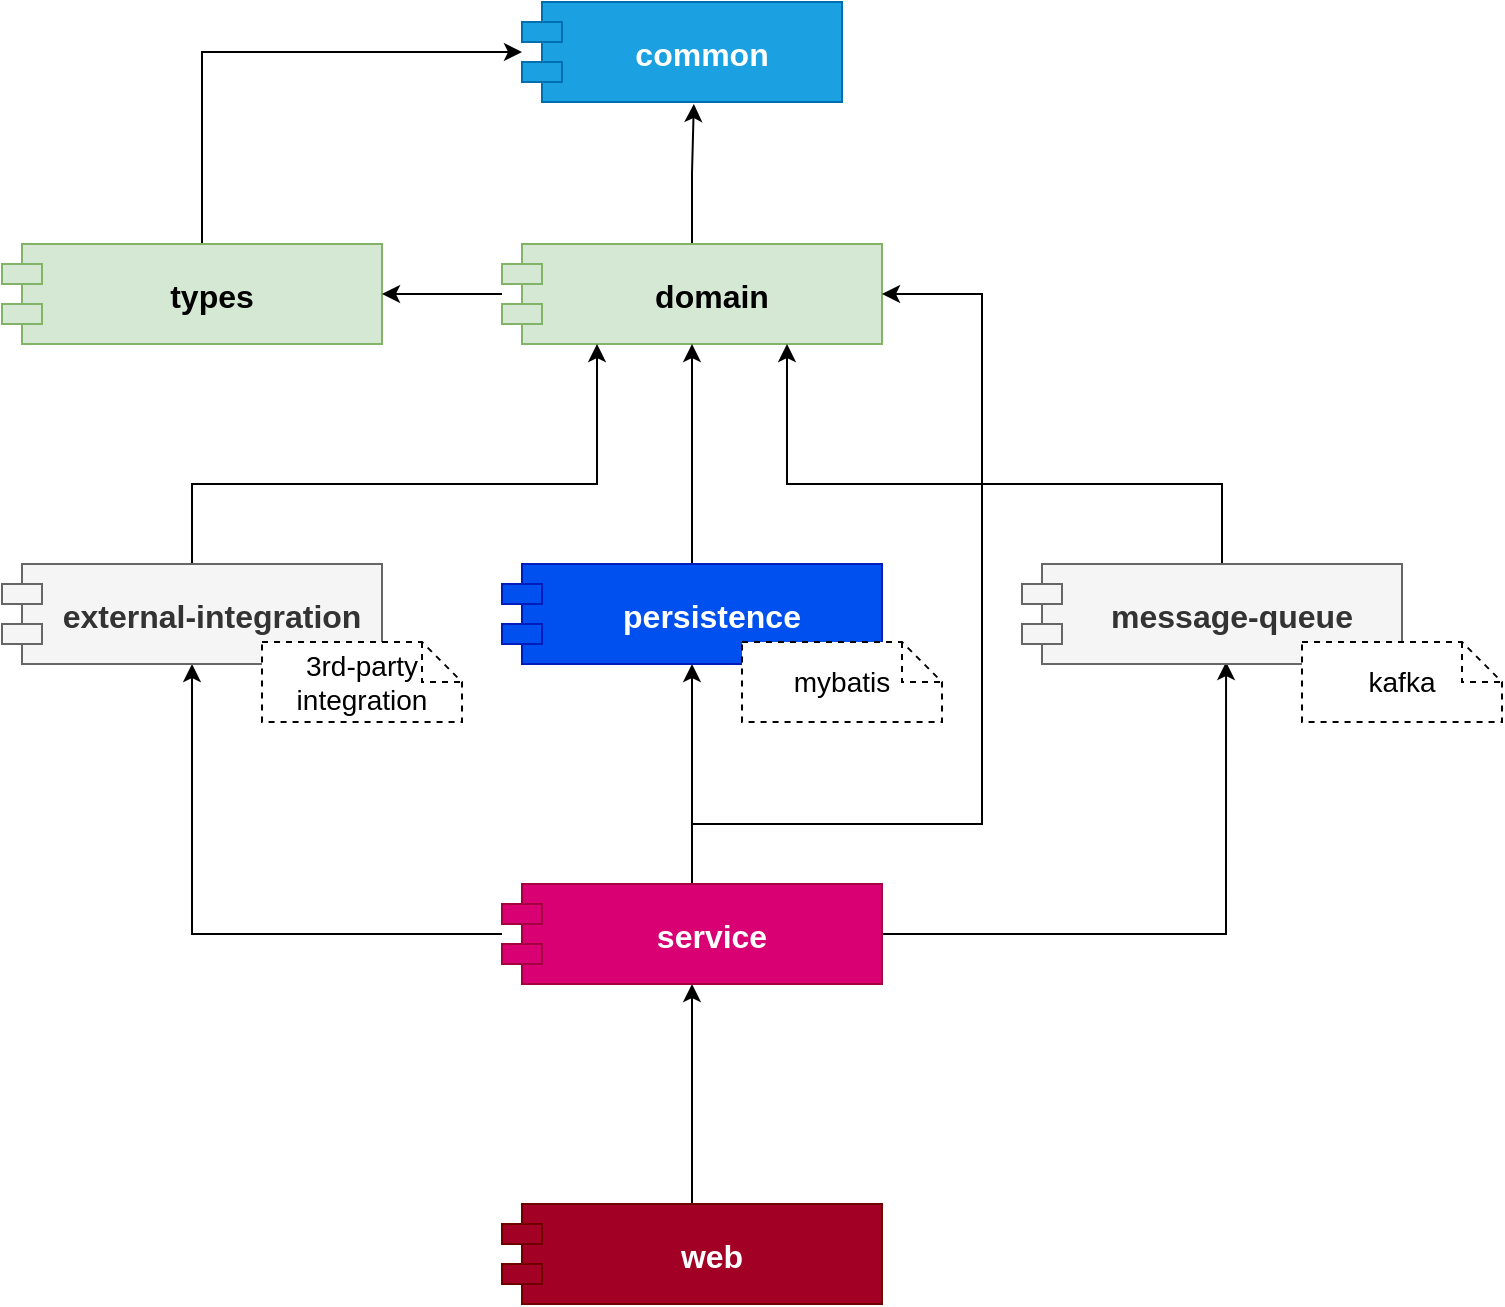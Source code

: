 <mxfile version="14.3.0" type="github">
  <diagram name="DDD" id="58cdce13-f638-feb5-8d6f-7d28b1aa9fa0">
    <mxGraphModel dx="2062" dy="1123" grid="1" gridSize="10" guides="1" tooltips="1" connect="1" arrows="1" fold="1" page="1" pageScale="1" pageWidth="1100" pageHeight="850" background="#ffffff" math="0" shadow="0">
      <root>
        <mxCell id="0" />
        <mxCell id="1" parent="0" />
        <mxCell id="1ASNzBmxT0uugiNgqJaq-3" value="common" style="shape=module;align=left;spacingLeft=20;align=center;verticalAlign=middle;fontStyle=1;fontSize=16;fillColor=#1ba1e2;strokeColor=#006EAF;fontColor=#ffffff;" parent="1" vertex="1">
          <mxGeometry x="480" y="50" width="160" height="50" as="geometry" />
        </mxCell>
        <mxCell id="1ASNzBmxT0uugiNgqJaq-25" style="edgeStyle=orthogonalEdgeStyle;rounded=0;orthogonalLoop=1;jettySize=auto;html=1;fontSize=16;" parent="1" source="1ASNzBmxT0uugiNgqJaq-4" target="1ASNzBmxT0uugiNgqJaq-3" edge="1">
          <mxGeometry relative="1" as="geometry">
            <Array as="points">
              <mxPoint x="320" y="75" />
            </Array>
          </mxGeometry>
        </mxCell>
        <mxCell id="1ASNzBmxT0uugiNgqJaq-4" value="types" style="shape=module;align=left;spacingLeft=20;align=center;verticalAlign=middle;fontStyle=1;fontSize=16;fillColor=#d5e8d4;strokeColor=#82b366;" parent="1" vertex="1">
          <mxGeometry x="220" y="171" width="190" height="50" as="geometry" />
        </mxCell>
        <mxCell id="1ASNzBmxT0uugiNgqJaq-13" style="edgeStyle=orthogonalEdgeStyle;rounded=0;orthogonalLoop=1;jettySize=auto;html=1;entryX=0.537;entryY=1.02;entryDx=0;entryDy=0;entryPerimeter=0;fontSize=16;" parent="1" source="1ASNzBmxT0uugiNgqJaq-5" target="1ASNzBmxT0uugiNgqJaq-3" edge="1">
          <mxGeometry relative="1" as="geometry" />
        </mxCell>
        <mxCell id="1ASNzBmxT0uugiNgqJaq-16" style="edgeStyle=orthogonalEdgeStyle;rounded=0;orthogonalLoop=1;jettySize=auto;html=1;entryX=1;entryY=0.5;entryDx=0;entryDy=0;fontSize=16;" parent="1" source="1ASNzBmxT0uugiNgqJaq-5" target="1ASNzBmxT0uugiNgqJaq-4" edge="1">
          <mxGeometry relative="1" as="geometry" />
        </mxCell>
        <mxCell id="1ASNzBmxT0uugiNgqJaq-5" value="domain" style="shape=module;align=left;spacingLeft=20;align=center;verticalAlign=middle;fontStyle=1;fontSize=16;fillColor=#d5e8d4;strokeColor=#82b366;" parent="1" vertex="1">
          <mxGeometry x="470" y="171" width="190" height="50" as="geometry" />
        </mxCell>
        <mxCell id="1ASNzBmxT0uugiNgqJaq-24" style="edgeStyle=orthogonalEdgeStyle;rounded=0;orthogonalLoop=1;jettySize=auto;html=1;entryX=0.5;entryY=1;entryDx=0;entryDy=0;fontSize=16;" parent="1" source="1ASNzBmxT0uugiNgqJaq-6" target="1ASNzBmxT0uugiNgqJaq-7" edge="1">
          <mxGeometry relative="1" as="geometry" />
        </mxCell>
        <mxCell id="1ASNzBmxT0uugiNgqJaq-6" value="web" style="shape=module;align=left;spacingLeft=20;align=center;verticalAlign=middle;fontStyle=1;fontSize=16;fillColor=#a20025;strokeColor=#6F0000;fontColor=#ffffff;" parent="1" vertex="1">
          <mxGeometry x="470" y="651" width="190" height="50" as="geometry" />
        </mxCell>
        <mxCell id="1ASNzBmxT0uugiNgqJaq-20" style="edgeStyle=orthogonalEdgeStyle;rounded=0;orthogonalLoop=1;jettySize=auto;html=1;entryX=0.5;entryY=1;entryDx=0;entryDy=0;fontSize=16;" parent="1" source="1ASNzBmxT0uugiNgqJaq-7" target="1ASNzBmxT0uugiNgqJaq-8" edge="1">
          <mxGeometry relative="1" as="geometry" />
        </mxCell>
        <mxCell id="1ASNzBmxT0uugiNgqJaq-21" style="edgeStyle=orthogonalEdgeStyle;rounded=0;orthogonalLoop=1;jettySize=auto;html=1;entryX=0.537;entryY=0.98;entryDx=0;entryDy=0;entryPerimeter=0;fontSize=16;" parent="1" source="1ASNzBmxT0uugiNgqJaq-7" target="1ASNzBmxT0uugiNgqJaq-9" edge="1">
          <mxGeometry relative="1" as="geometry" />
        </mxCell>
        <mxCell id="1ASNzBmxT0uugiNgqJaq-22" style="edgeStyle=orthogonalEdgeStyle;rounded=0;orthogonalLoop=1;jettySize=auto;html=1;entryX=0.5;entryY=1;entryDx=0;entryDy=0;fontSize=16;" parent="1" source="1ASNzBmxT0uugiNgqJaq-7" target="1ASNzBmxT0uugiNgqJaq-10" edge="1">
          <mxGeometry relative="1" as="geometry" />
        </mxCell>
        <mxCell id="1ASNzBmxT0uugiNgqJaq-23" style="edgeStyle=orthogonalEdgeStyle;rounded=0;orthogonalLoop=1;jettySize=auto;html=1;entryX=1;entryY=0.5;entryDx=0;entryDy=0;fontSize=16;" parent="1" source="1ASNzBmxT0uugiNgqJaq-7" target="1ASNzBmxT0uugiNgqJaq-5" edge="1">
          <mxGeometry relative="1" as="geometry">
            <Array as="points">
              <mxPoint x="565" y="461" />
              <mxPoint x="710" y="461" />
              <mxPoint x="710" y="196" />
            </Array>
          </mxGeometry>
        </mxCell>
        <mxCell id="1ASNzBmxT0uugiNgqJaq-7" value="service" style="shape=module;align=left;spacingLeft=20;align=center;verticalAlign=middle;fontStyle=1;fontSize=16;fillColor=#d80073;strokeColor=#A50040;fontColor=#ffffff;" parent="1" vertex="1">
          <mxGeometry x="470" y="491" width="190" height="50" as="geometry" />
        </mxCell>
        <mxCell id="1ASNzBmxT0uugiNgqJaq-14" style="edgeStyle=orthogonalEdgeStyle;rounded=0;orthogonalLoop=1;jettySize=auto;html=1;entryX=0.5;entryY=1;entryDx=0;entryDy=0;fontSize=16;" parent="1" source="1ASNzBmxT0uugiNgqJaq-8" target="1ASNzBmxT0uugiNgqJaq-5" edge="1">
          <mxGeometry relative="1" as="geometry" />
        </mxCell>
        <mxCell id="1ASNzBmxT0uugiNgqJaq-8" value="persistence" style="shape=module;align=left;spacingLeft=20;align=center;verticalAlign=middle;fontStyle=1;fontSize=16;fillColor=#0050ef;strokeColor=#001DBC;fontColor=#ffffff;" parent="1" vertex="1">
          <mxGeometry x="470" y="331" width="190" height="50" as="geometry" />
        </mxCell>
        <mxCell id="1ASNzBmxT0uugiNgqJaq-19" style="edgeStyle=orthogonalEdgeStyle;rounded=0;orthogonalLoop=1;jettySize=auto;html=1;entryX=0.75;entryY=1;entryDx=0;entryDy=0;fontSize=16;" parent="1" source="1ASNzBmxT0uugiNgqJaq-9" target="1ASNzBmxT0uugiNgqJaq-5" edge="1">
          <mxGeometry relative="1" as="geometry">
            <Array as="points">
              <mxPoint x="830" y="291" />
              <mxPoint x="613" y="291" />
            </Array>
          </mxGeometry>
        </mxCell>
        <mxCell id="1ASNzBmxT0uugiNgqJaq-9" value="message-queue" style="shape=module;align=left;spacingLeft=20;align=center;verticalAlign=middle;fontStyle=1;fontSize=16;fillColor=#f5f5f5;strokeColor=#666666;fontColor=#333333;" parent="1" vertex="1">
          <mxGeometry x="730" y="331" width="190" height="50" as="geometry" />
        </mxCell>
        <mxCell id="1ASNzBmxT0uugiNgqJaq-18" style="edgeStyle=orthogonalEdgeStyle;rounded=0;orthogonalLoop=1;jettySize=auto;html=1;entryX=0.25;entryY=1;entryDx=0;entryDy=0;fontSize=16;" parent="1" source="1ASNzBmxT0uugiNgqJaq-10" target="1ASNzBmxT0uugiNgqJaq-5" edge="1">
          <mxGeometry relative="1" as="geometry">
            <Array as="points">
              <mxPoint x="315" y="291" />
              <mxPoint x="518" y="291" />
            </Array>
          </mxGeometry>
        </mxCell>
        <mxCell id="1ASNzBmxT0uugiNgqJaq-10" value="external-integration" style="shape=module;align=left;spacingLeft=20;align=center;verticalAlign=middle;fontStyle=1;fontSize=16;fillColor=#f5f5f5;strokeColor=#666666;fontColor=#333333;" parent="1" vertex="1">
          <mxGeometry x="220" y="331" width="190" height="50" as="geometry" />
        </mxCell>
        <mxCell id="1ASNzBmxT0uugiNgqJaq-29" value="kafka" style="shape=note;size=20;whiteSpace=wrap;html=1;fontSize=14;dashed=1;" parent="1" vertex="1">
          <mxGeometry x="870" y="370" width="100" height="40" as="geometry" />
        </mxCell>
        <mxCell id="1ASNzBmxT0uugiNgqJaq-30" value="3rd-party integration" style="shape=note;size=20;whiteSpace=wrap;html=1;fontSize=14;dashed=1;" parent="1" vertex="1">
          <mxGeometry x="350" y="370" width="100" height="40" as="geometry" />
        </mxCell>
        <mxCell id="1ASNzBmxT0uugiNgqJaq-31" value="mybatis" style="shape=note;size=20;whiteSpace=wrap;html=1;fontSize=14;dashed=1;" parent="1" vertex="1">
          <mxGeometry x="590" y="370" width="100" height="40" as="geometry" />
        </mxCell>
      </root>
    </mxGraphModel>
  </diagram>
</mxfile>
